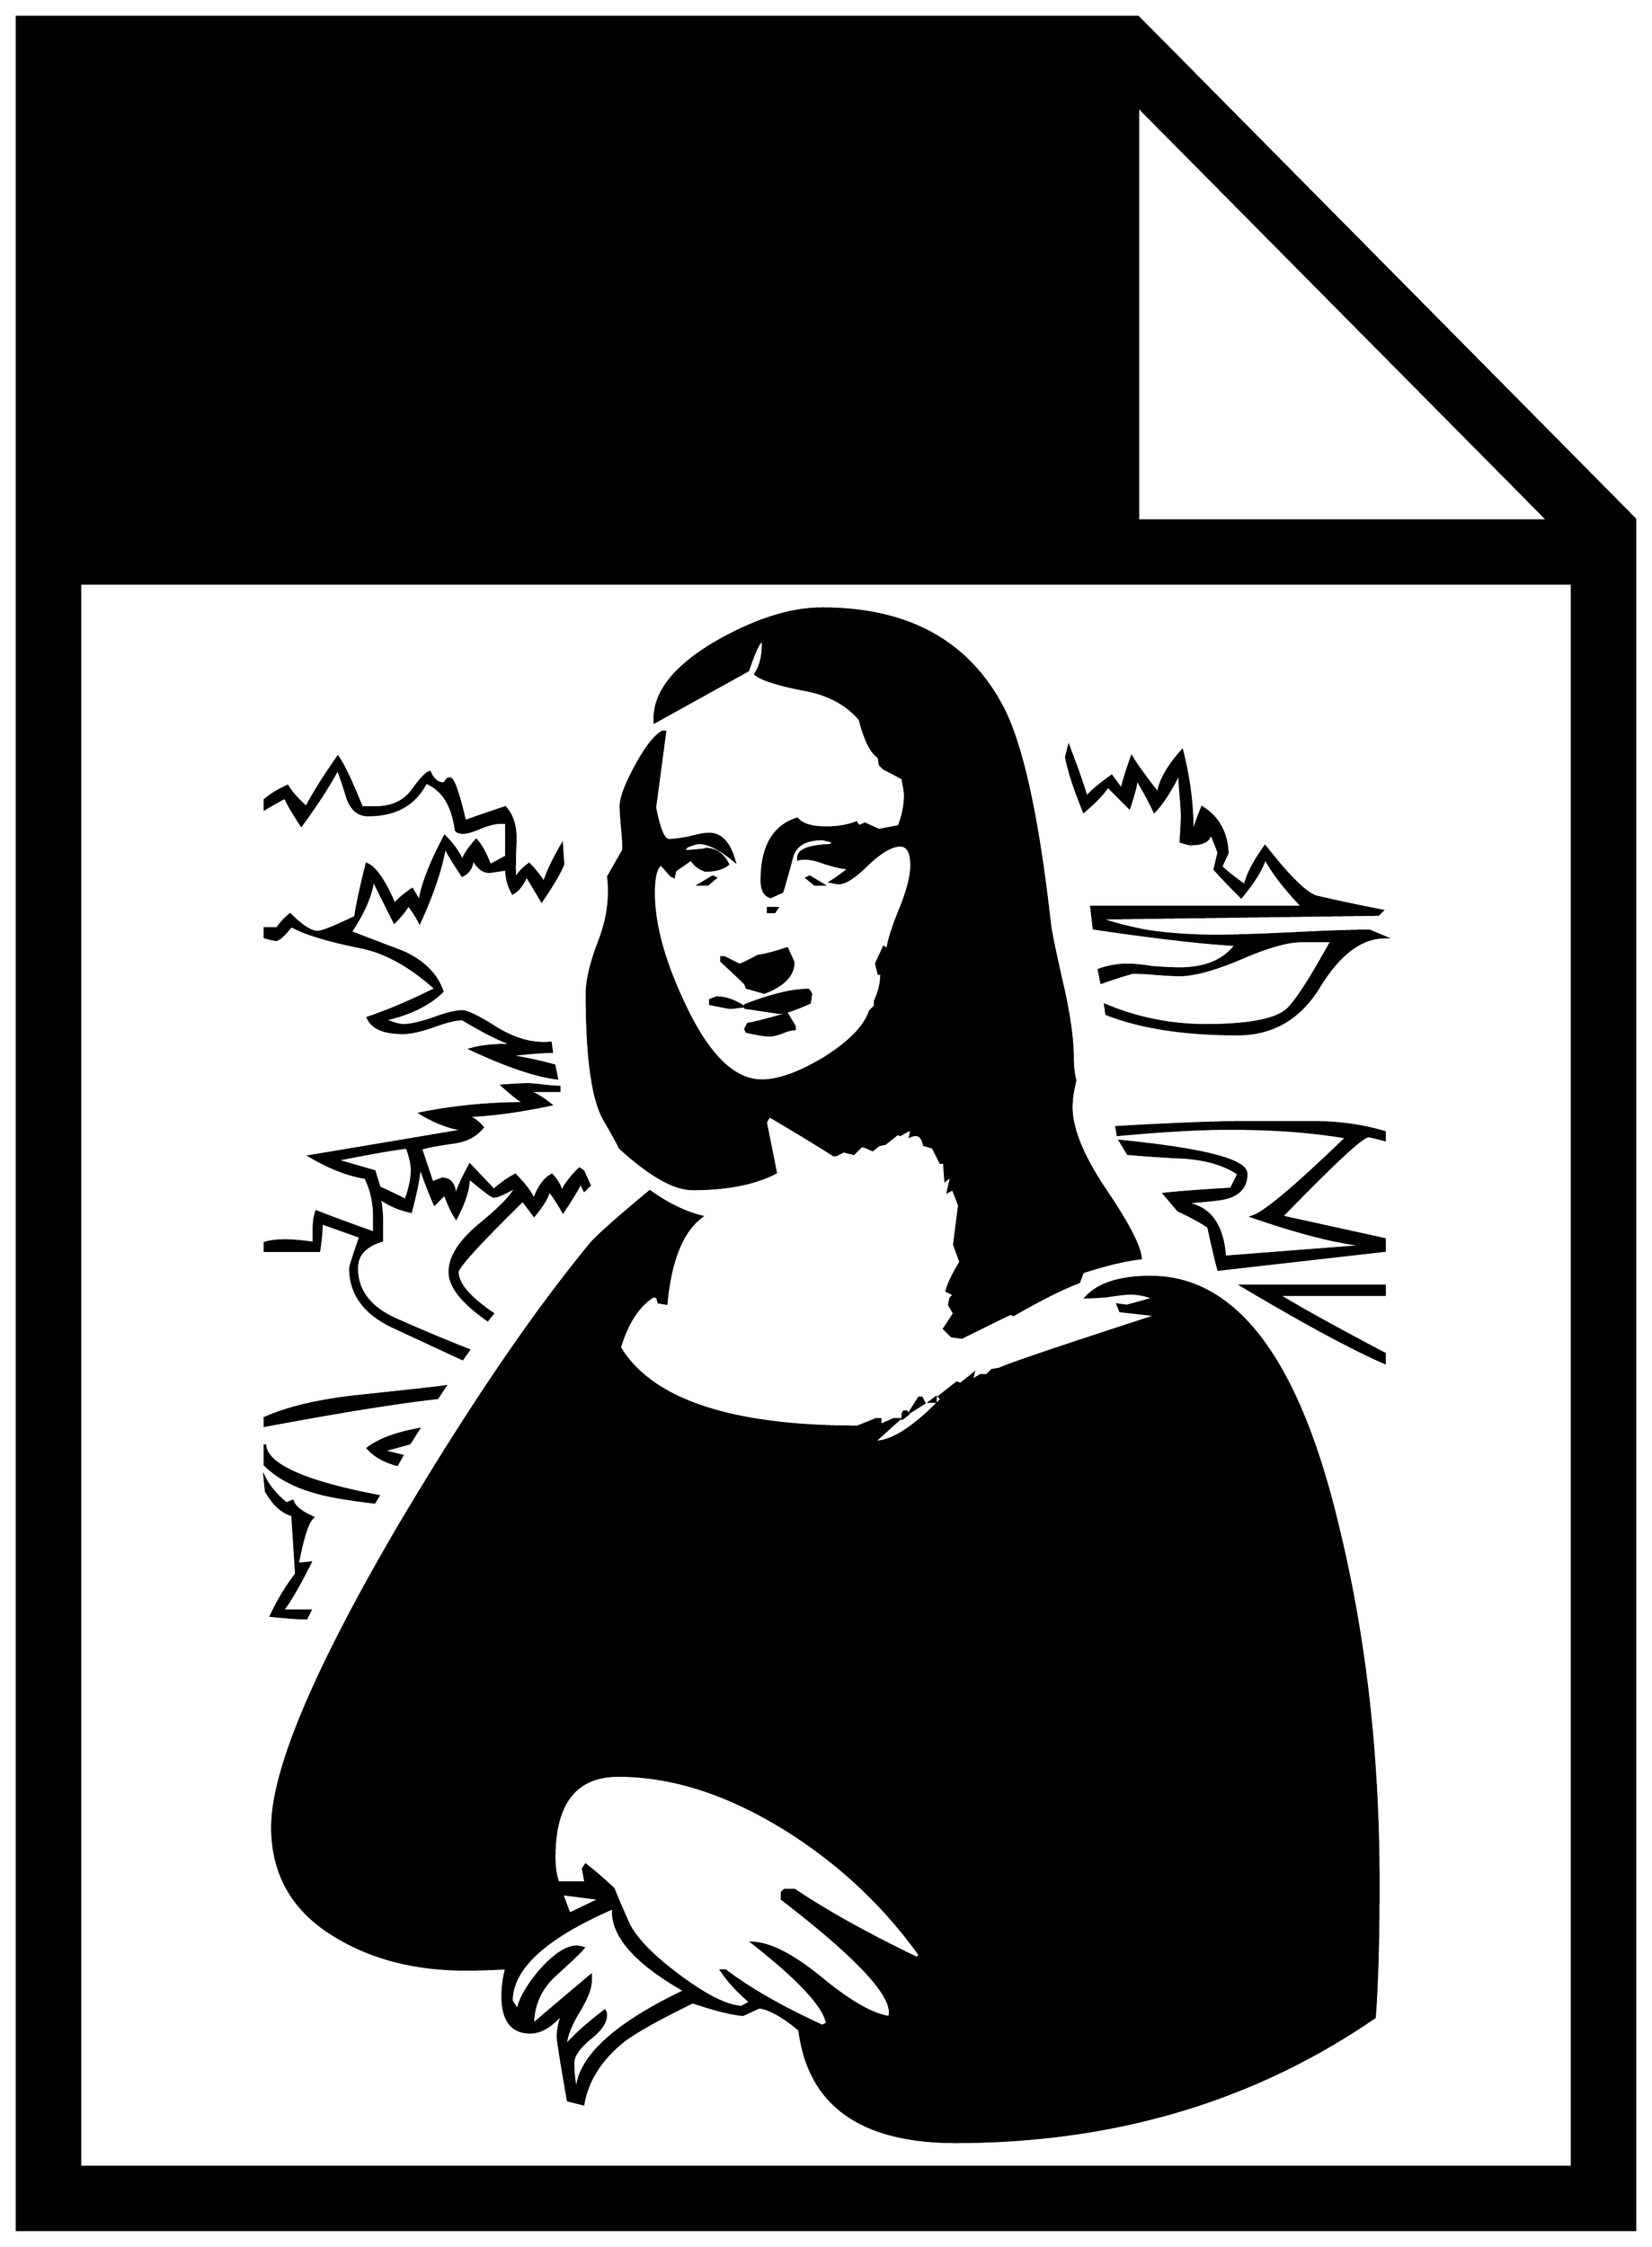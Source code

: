 


\begin{tikzpicture}[y=0.80pt, x=0.80pt, yscale=-1.0, xscale=1.0, inner sep=0pt, outer sep=0pt]
\begin{scope}[shift={(100.0,1779.0)},nonzero rule]
  \path[draw=.,fill=.,line width=1.600pt] (1458.0,224.0) --
    (172.0,224.0) -- (172.0,-1534.0) -- (1063.0,-1534.0) --
    (1458.0,-1135.0) -- (1458.0,224.0) -- cycle(1389.0,-1134.0)
    -- (1063.0,-1463.0) -- (1063.0,-1134.0) -- (1389.0,-1134.0)
    -- cycle(1408.0,174.0) -- (1408.0,-1084.0) --
    (222.0,-1084.0) -- (222.0,174.0) -- (1408.0,174.0) --
    cycle(1259.0,-803.0) .. controls (1240.333,-803.0) and
    (1223.0,-790.0) .. (1207.0,-764.0) .. controls
    (1191.667,-738.667) and (1170.0,-726.0) .. (1142.0,-726.0) ..
    controls (1100.0,-726.0) and (1065.333,-731.333) ..
    (1038.0,-742.0) -- (1037.0,-749.0) .. controls
    (1062.333,-738.333) and (1089.0,-733.0) .. (1117.0,-733.0) ..
    controls (1149.0,-733.0) and (1170.0,-736.667) ..
    (1180.0,-744.0) .. controls (1186.667,-748.667) and
    (1199.0,-767.333) .. (1217.0,-800.0) -- (1193.0,-800.0) ..
    controls (1181.667,-800.0) and (1165.333,-795.333) ..
    (1144.0,-786.0) .. controls (1123.333,-777.333) and
    (1107.333,-773.0) .. (1096.0,-773.0) .. controls
    (1092.0,-773.0) and (1085.667,-773.333) .. (1077.0,-774.0) ..
    controls (1069.0,-774.667) and (1063.0,-775.0) ..
    (1059.0,-775.0) .. controls (1051.667,-773.0) and
    (1043.333,-770.333) .. (1034.0,-767.0) -- (1032.0,-777.0) ..
    controls (1039.333,-779.667) and (1047.0,-781.0) ..
    (1055.0,-781.0) .. controls (1059.667,-781.0) and
    (1066.333,-780.333) .. (1075.0,-779.0) .. controls
    (1084.333,-778.333) and (1091.333,-778.0) .. (1096.0,-778.0) ..
    controls (1116.667,-778.0) and (1131.667,-784.333) ..
    (1141.0,-797.0) .. controls (1115.667,-798.333) and
    (1078.0,-802.667) .. (1028.0,-810.0) -- (1026.0,-827.0) --
    (1194.0,-827.0) .. controls (1180.0,-841.667) and
    (1170.0,-854.667) .. (1164.0,-866.0) .. controls
    (1161.333,-857.333) and (1155.0,-847.0) .. (1145.0,-835.0) ..
    controls (1135.667,-844.333) and (1128.667,-851.667) ..
    (1124.0,-857.0) .. controls (1126.0,-865.0) and
    (1127.0,-869.333) .. (1127.0,-870.0) .. controls
    (1127.0,-871.333) and (1124.667,-877.333) .. (1120.0,-888.0) ..
    controls (1121.333,-880.667) and (1116.333,-877.0) ..
    (1105.0,-877.0) .. controls (1103.667,-877.0) and
    (1101.0,-877.667) .. (1097.0,-879.0) .. controls
    (1097.667,-888.333) and (1098.0,-895.0) .. (1098.0,-899.0) ..
    controls (1098.0,-903.0) and (1097.667,-908.667) ..
    (1097.0,-916.0) .. controls (1096.333,-924.0) and
    (1096.0,-930.0) .. (1096.0,-934.0) .. controls
    (1088.667,-919.333) and (1082.0,-909.0) .. (1076.0,-903.0) ..
    controls (1073.333,-909.0) and (1068.667,-917.667) ..
    (1062.0,-929.0) .. controls (1061.333,-923.667) and
    (1059.333,-916.0) .. (1056.0,-906.0) -- (1039.0,-923.0) ..
    controls (1035.667,-917.667) and (1029.333,-911.0) ..
    (1020.0,-903.0) .. controls (1012.667,-921.0) and
    (1008.0,-935.333) .. (1006.0,-946.0) -- (1008.0,-954.0) ..
    controls (1014.667,-936.667) and (1019.333,-923.333) ..
    (1022.0,-914.0) .. controls (1026.0,-918.667) and
    (1032.667,-924.333) .. (1042.0,-931.0) -- (1050.0,-920.0) ..
    controls (1051.333,-926.0) and (1054.0,-934.667) ..
    (1058.0,-946.0) .. controls (1062.0,-939.333) and
    (1069.0,-929.667) .. (1079.0,-917.0) .. controls
    (1080.333,-927.0) and (1086.667,-938.333) .. (1098.0,-951.0) ..
    controls (1104.0,-927.0) and (1106.667,-904.333) ..
    (1106.0,-883.0) .. controls (1107.333,-888.333) and
    (1110.0,-896.0) .. (1114.0,-906.0) .. controls
    (1126.667,-898.0) and (1133.333,-886.0) .. (1134.0,-870.0) --
    (1129.0,-859.0) .. controls (1133.0,-855.0) and
    (1139.333,-850.0) .. (1148.0,-844.0) .. controls
    (1150.0,-852.667) and (1155.333,-863.0) .. (1164.0,-875.0) ..
    controls (1183.333,-850.333) and (1197.0,-837.0) ..
    (1205.0,-835.0) .. controls (1222.333,-831.0) and
    (1239.667,-827.333) .. (1257.0,-824.0) -- (1254.0,-821.0) --
    (1032.0,-818.0) .. controls (1040.0,-814.667) and
    (1052.333,-811.333) .. (1069.0,-808.0) .. controls
    (1086.333,-805.333) and (1105.0,-804.0) .. (1125.0,-804.0) ..
    controls (1139.0,-804.0) and (1159.667,-804.667) ..
    (1187.0,-806.0) .. controls (1214.333,-807.333) and
    (1234.333,-808.0) .. (1247.0,-808.0) -- (1259.0,-803.0) --
    cycle(1259.0,-554.0) -- (1127.0,-539.0) .. controls
    (1125.0,-546.333) and (1122.333,-557.667) .. (1119.0,-573.0) ..
    controls (1113.0,-577.0) and (1105.0,-581.333) ..
    (1095.0,-586.0) -- (1084.0,-599.0) .. controls
    (1096.0,-600.333) and (1113.667,-601.667) .. (1137.0,-603.0) --
    (1143.0,-615.0) .. controls (1132.333,-622.333) and
    (1118.0,-626.667) .. (1100.0,-628.0) .. controls
    (1085.333,-628.667) and (1070.333,-629.667) .. (1055.0,-631.0) --
    (1049.0,-641.0) .. controls (1115.667,-634.333) and
    (1149.0,-625.667) .. (1149.0,-615.0) .. controls
    (1149.0,-603.667) and (1142.0,-597.0) .. (1128.0,-595.0) ..
    controls (1117.333,-593.667) and (1106.333,-592.667) ..
    (1095.0,-592.0) .. controls (1117.667,-591.333) and
    (1130.0,-577.0) .. (1132.0,-549.0) -- (1248.0,-558.0) ..
    controls (1226.0,-559.333) and (1194.667,-567.0) ..
    (1154.0,-581.0) .. controls (1163.333,-583.667) and
    (1188.333,-604.667) .. (1229.0,-644.0) .. controls
    (1201.667,-648.667) and (1170.667,-651.0) .. (1136.0,-651.0) ..
    controls (1112.667,-651.0) and (1083.0,-649.333) ..
    (1047.0,-646.0) -- (1046.0,-652.0) .. controls
    (1092.0,-654.667) and (1127.333,-656.0) .. (1152.0,-656.0) --
    (1200.0,-656.0) .. controls (1222.0,-656.0) and
    (1241.667,-653.333) .. (1259.0,-648.0) -- (1259.0,-642.0) ..
    controls (1251.667,-644.0) and (1247.333,-645.0) ..
    (1246.0,-645.0) .. controls (1241.333,-645.0) and
    (1218.333,-623.667) .. (1177.0,-581.0) -- (1259.0,-563.0) --
    (1259.0,-554.0) -- cycle(1259.0,-465.0) .. controls
    (1233.0,-476.333) and (1195.333,-496.667) .. (1146.0,-526.0) --
    (1259.0,-526.0) -- (1259.0,-519.0) -- (1174.0,-519.0) ..
    controls (1192.667,-507.667) and (1221.0,-492.0) ..
    (1259.0,-472.0) -- (1259.0,-465.0) -- cycle(812.0,-845.0) --
    (806.0,-845.0) -- (800.0,-850.0) -- (802.0,-851.0) --
    (812.0,-845.0) -- cycle(1065.0,-548.0) .. controls
    (1053.0,-546.667) and (1037.667,-543.0) .. (1019.0,-537.0) --
    (1016.0,-529.0) .. controls (1003.333,-524.333) and
    (986.0,-515.667) .. (964.0,-503.0) -- (962.0,-504.0) ..
    controls (961.333,-504.0) and (948.333,-497.667) .. (923.0,-485.0)
    -- (915.0,-486.0) -- (909.0,-492.0) -- (917.0,-504.0) --
    (913.0,-511.0) -- (914.0,-516.0) -- (917.0,-519.0) --
    (911.0,-522.0) .. controls (912.333,-527.333) and (916.0,-535.0)
    .. (922.0,-545.0) -- (917.0,-559.0) -- (921.0,-590.0) --
    (916.0,-603.0) -- (912.0,-601.0) -- (915.0,-614.0) --
    (910.0,-610.0) -- (909.0,-624.0) -- (906.0,-624.0) --
    (900.0,-636.0) -- (893.0,-638.0) .. controls (891.667,-645.333)
    and (888.0,-647.667) .. (882.0,-645.0) -- (883.0,-649.0) --
    (881.0,-650.0) -- (874.0,-646.0) -- (872.0,-647.0) --
    (862.0,-639.0) -- (857.0,-638.0) -- (852.0,-634.0) --
    (845.0,-637.0) -- (843.0,-637.0) -- (837.0,-631.0) --
    (829.0,-633.0) -- (823.0,-630.0) -- (821.0,-630.0) ..
    controls (809.667,-637.333) and (792.667,-647.667) .. (770.0,-661.0)
    -- (767.0,-656.0) -- (775.0,-616.0) .. controls
    (758.333,-607.333) and (736.333,-603.0) .. (709.0,-603.0) ..
    controls (694.333,-603.0) and (675.0,-614.0) .. (651.0,-636.0)
    .. controls (650.333,-638.0) and (646.333,-645.333) ..
    (639.0,-658.0) .. controls (629.667,-674.0) and (625.0,-707.333)
    .. (625.0,-758.0) .. controls (625.0,-768.667) and
    (628.333,-782.667) .. (635.0,-800.0) .. controls (641.667,-817.333)
    and (644.0,-834.333) .. (642.0,-851.0) -- (654.0,-872.0) --
    (654.0,-876.0) .. controls (654.0,-879.333) and (653.667,-884.333)
    .. (653.0,-891.0) .. controls (652.333,-898.333) and
    (652.0,-903.667) .. (652.0,-907.0) .. controls (652.0,-913.667)
    and (656.0,-924.333) .. (664.0,-939.0) .. controls
    (672.0,-953.667) and (679.0,-962.667) .. (685.0,-966.0) --
    (687.0,-966.0) -- (679.0,-906.0) .. controls (682.333,-888.667)
    and (686.0,-880.0) .. (690.0,-880.0) .. controls
    (693.333,-880.0) and (698.667,-880.667) .. (706.0,-882.0) ..
    controls (713.333,-884.0) and (718.667,-885.0) .. (722.0,-885.0)
    .. controls (731.333,-885.0) and (738.0,-878.0) ..
    (742.0,-864.0) .. controls (730.667,-873.333) and (721.333,-878.0)
    .. (714.0,-878.0) .. controls (712.667,-878.0) and
    (709.333,-877.0) .. (704.0,-875.0) -- (702.0,-871.0) ..
    controls (718.667,-872.333) and (724.333,-873.0) .. (719.0,-873.0)
    .. controls (727.0,-873.0) and (733.0,-869.0) ..
    (737.0,-861.0) .. controls (733.0,-857.667) and (727.0,-856.0)
    .. (719.0,-856.0) .. controls (713.667,-858.0) and
    (710.0,-861.0) .. (708.0,-865.0) -- (695.0,-856.0) --
    (694.0,-851.0) -- (692.0,-852.0) -- (684.0,-861.0) ..
    controls (680.0,-859.0) and (678.0,-851.333) .. (678.0,-838.0)
    .. controls (678.0,-812.667) and (686.333,-782.667) ..
    (703.0,-748.0) .. controls (721.667,-708.667) and (742.0,-689.0)
    .. (764.0,-689.0) .. controls (777.333,-689.0) and
    (794.0,-695.0) .. (814.0,-707.0) .. controls (834.0,-719.667)
    and (846.0,-732.0) .. (850.0,-744.0) -- (854.0,-748.0) --
    (854.0,-752.0) .. controls (857.333,-759.333) and (859.0,-766.0)
    .. (859.0,-772.0) -- (861.0,-774.0) -- (857.0,-774.0) --
    (855.0,-782.0) -- (861.0,-795.0) -- (864.0,-793.0) ..
    controls (864.667,-799.667) and (868.0,-810.333) .. (874.0,-825.0)
    .. controls (880.0,-839.667) and (883.0,-851.333) ..
    (883.0,-860.0) .. controls (883.0,-870.667) and (880.0,-876.0)
    .. (874.0,-876.0) .. controls (867.333,-876.0) and
    (858.667,-871.0) .. (848.0,-861.0) .. controls (838.0,-851.0)
    and (830.333,-846.0) .. (825.0,-846.0) .. controls
    (824.333,-846.0) and (822.333,-846.333) .. (819.0,-847.0) ..
    controls (822.333,-849.0) and (827.0,-852.333) .. (833.0,-857.0)
    -- (832.0,-858.0) .. controls (828.667,-858.0) and
    (822.667,-859.333) .. (814.0,-862.0) .. controls (805.333,-865.333)
    and (798.333,-866.333) .. (793.0,-865.0) -- (793.0,-866.0) ..
    controls (793.0,-872.0) and (801.333,-875.333) .. (818.0,-876.0)
    -- (822.0,-878.0) .. controls (819.333,-879.333) and
    (816.0,-880.333) .. (812.0,-881.0) .. controls (798.667,-881.0)
    and (790.667,-876.333) .. (788.0,-867.0) .. controls
    (783.333,-849.667) and (780.667,-840.333) .. (780.0,-839.0) --
    (771.0,-835.0) .. controls (766.333,-836.333) and (764.0,-840.667)
    .. (764.0,-848.0) .. controls (764.0,-874.667) and
    (773.333,-891.0) .. (792.0,-897.0) .. controls (796.0,-892.333)
    and (803.667,-890.0) .. (815.0,-890.0) .. controls
    (824.333,-890.0) and (832.333,-891.333) .. (839.0,-894.0) --
    (841.0,-891.0) -- (846.0,-893.0) -- (857.0,-888.0) ..
    controls (860.333,-888.667) and (865.667,-889.667) .. (873.0,-891.0)
    .. controls (876.333,-899.667) and (878.0,-908.0) ..
    (878.0,-916.0) .. controls (878.0,-917.333) and (877.333,-921.667)
    .. (876.0,-929.0) .. controls (872.667,-931.0) and
    (867.667,-933.667) .. (861.0,-937.0) -- (858.0,-940.0) --
    (857.0,-946.0) .. controls (851.0,-950.0) and (846.0,-960.0)
    .. (842.0,-976.0) .. controls (831.333,-988.667) and
    (816.0,-996.667) .. (796.0,-1000.0) .. controls
    (776.0,-1004.0) and (763.667,-1008.0) .. (759.0,-1012.0) ..
    controls (763.0,-1018.0) and (765.0,-1026.0) ..
    (765.0,-1036.0) .. controls (765.0,-1036.667) and
    (764.667,-1037.667) .. (764.0,-1039.0) .. controls
    (761.333,-1037.0) and (757.667,-1029.0) .. (753.0,-1015.0) --
    (679.0,-974.0) .. controls (677.667,-996.667) and
    (694.333,-1018.0) .. (729.0,-1038.0) .. controls
    (759.667,-1055.333) and (787.333,-1064.0) .. (812.0,-1064.0) ..
    controls (880.667,-1064.0) and (928.667,-1037.333) ..
    (956.0,-984.0) .. controls (971.333,-953.333) and (983.667,-896.0)
    .. (993.0,-812.0) .. controls (994.333,-803.333) and
    (998.0,-786.0) .. (1004.0,-760.0) .. controls
    (1008.667,-738.0) and (1011.0,-720.333) .. (1011.0,-707.0) ..
    controls (1011.0,-700.333) and (1011.667,-694.333) ..
    (1013.0,-689.0) .. controls (1011.0,-681.0) and
    (1010.0,-674.0) .. (1010.0,-668.0) .. controls
    (1010.0,-650.667) and (1019.0,-628.667) .. (1037.0,-602.0) ..
    controls (1055.0,-575.333) and (1064.333,-557.333) ..
    (1065.0,-548.0) -- cycle(776.0,-826.0) -- (774.0,-823.0) --
    (769.0,-823.0) -- (769.0,-826.0) -- (776.0,-826.0) --
    cycle(727.0,-850.0) -- (721.0,-845.0) -- (715.0,-845.0) --
    (725.0,-851.0) -- (727.0,-850.0) -- cycle(789.0,-783.0) ..
    controls (789.0,-773.0) and (781.333,-765.0) .. (766.0,-759.0)
    -- (752.0,-763.0) -- (751.0,-766.0) .. controls
    (747.0,-770.0) and (740.667,-776.0) .. (732.0,-784.0) --
    (732.0,-787.0) -- (734.0,-787.0) -- (746.0,-781.0) ..
    controls (747.333,-781.0) and (752.333,-783.333) .. (761.0,-788.0)
    .. controls (766.333,-788.667) and (774.0,-790.667) ..
    (784.0,-794.0) -- (789.0,-783.0) -- cycle(803.0,-758.0) --
    (802.0,-751.0) .. controls (790.0,-745.667) and (782.0,-743.0)
    .. (778.0,-743.0) .. controls (778.0,-743.0) and
    (769.0,-744.333) .. (751.0,-747.0) -- (751.0,-749.0) ..
    controls (771.667,-757.0) and (788.333,-761.0) .. (801.0,-761.0)
    -- (803.0,-758.0) -- cycle(790.0,-730.0) .. controls
    (787.333,-730.0) and (783.667,-729.0) .. (779.0,-727.0) ..
    controls (775.0,-725.667) and (772.0,-725.0) .. (770.0,-725.0)
    .. controls (766.667,-725.0) and (760.667,-726.0) ..
    (752.0,-728.0) -- (751.0,-730.0) -- (753.0,-734.0) ..
    controls (760.333,-735.333) and (770.667,-738.0) .. (784.0,-742.0)
    -- (790.0,-732.0) -- (790.0,-730.0) -- cycle(749.0,-748.0)
    .. controls (747.0,-748.0) and (744.333,-747.667) ..
    (741.0,-747.0) -- (738.0,-747.0) -- (723.0,-750.0) --
    (723.0,-753.0) -- (728.0,-755.0) .. controls (734.667,-755.0)
    and (741.667,-752.667) .. (749.0,-748.0) -- cycle(902.0,-434.0)
    -- (898.0,-434.0) -- (902.0,-437.0) -- (902.0,-434.0) --
    cycle(893.0,-433.0) -- (882.0,-426.0) -- (889.0,-437.0) --
    (891.0,-437.0) -- (893.0,-433.0) -- cycle(606.0,-861.0) ..
    controls (603.333,-854.333) and (597.667,-844.667) .. (589.0,-832.0)
    .. controls (586.333,-836.667) and (582.333,-843.333) ..
    (577.0,-852.0) .. controls (573.667,-844.667) and (570.0,-840.0)
    .. (566.0,-838.0) .. controls (562.667,-844.0) and
    (561.0,-850.333) .. (561.0,-857.0) .. controls (552.333,-855.667)
    and (547.667,-855.0) .. (547.0,-855.0) .. controls
    (542.333,-855.0) and (538.0,-858.667) .. (534.0,-866.0) ..
    controls (534.0,-859.333) and (531.333,-854.667) .. (526.0,-852.0)
    .. controls (519.333,-862.0) and (514.667,-869.667) ..
    (512.0,-875.0) .. controls (509.333,-858.333) and (502.667,-838.333)
    .. (492.0,-815.0) .. controls (490.0,-819.0) and
    (487.0,-823.667) .. (483.0,-829.0) .. controls (481.0,-825.0)
    and (477.333,-820.333) .. (472.0,-815.0) -- (455.0,-849.0) ..
    controls (453.667,-837.0) and (447.667,-823.0) .. (437.0,-807.0)
    .. controls (451.0,-801.667) and (465.0,-796.333) ..
    (479.0,-791.0) .. controls (495.0,-783.667) and (505.333,-773.333)
    .. (510.0,-760.0) .. controls (499.333,-749.333) and
    (483.333,-741.667) .. (462.0,-737.0) .. controls (464.0,-737.0)
    and (466.667,-736.333) .. (470.0,-735.0) .. controls
    (474.0,-733.667) and (477.0,-733.0) .. (479.0,-733.0) ..
    controls (484.333,-733.0) and (492.0,-734.667) .. (502.0,-738.0)
    .. controls (512.667,-742.0) and (520.667,-744.0) ..
    (526.0,-744.0) .. controls (530.0,-744.0) and (539.333,-739.333)
    .. (554.0,-730.0) .. controls (568.667,-721.333) and
    (582.667,-717.667) .. (596.0,-719.0) -- (597.0,-712.0) ..
    controls (589.0,-712.0) and (577.0,-711.0) .. (561.0,-709.0)
    .. controls (574.333,-707.0) and (587.0,-704.333) ..
    (599.0,-701.0) -- (601.0,-691.0) .. controls (584.333,-693.0)
    and (561.667,-700.667) .. (533.0,-714.0) .. controls
    (542.333,-716.667) and (554.0,-717.667) .. (568.0,-717.0) ..
    controls (556.667,-721.0) and (542.667,-728.0) .. (526.0,-738.0)
    .. controls (520.667,-738.0) and (512.667,-736.0) ..
    (502.0,-732.0) .. controls (492.0,-728.667) and (484.333,-727.0)
    .. (479.0,-727.0) .. controls (463.667,-727.0) and
    (454.333,-731.0) .. (451.0,-739.0) .. controls (467.0,-744.333)
    and (485.0,-752.0) .. (505.0,-762.0) .. controls
    (485.0,-780.0) and (465.333,-791.0) .. (446.0,-795.0) ..
    controls (419.333,-800.333) and (400.667,-806.0) .. (390.0,-812.0)
    .. controls (384.0,-804.667) and (380.0,-801.0) ..
    (378.0,-801.0) .. controls (376.667,-801.0) and (373.667,-801.667)
    .. (369.0,-803.0) -- (369.0,-810.0) -- (379.0,-810.0) ..
    controls (381.0,-813.333) and (384.333,-817.0) .. (389.0,-821.0)
    .. controls (398.333,-811.667) and (405.667,-807.0) ..
    (411.0,-807.0) .. controls (414.333,-807.0) and (424.333,-811.0)
    .. (441.0,-819.0) .. controls (442.333,-828.333) and
    (445.333,-842.333) .. (450.0,-861.0) .. controls (456.667,-858.333)
    and (464.0,-847.667) .. (472.0,-829.0) .. controls
    (474.667,-832.333) and (479.333,-836.333) .. (486.0,-841.0) --
    (492.0,-831.0) .. controls (494.0,-844.333) and (500.667,-861.667)
    .. (512.0,-883.0) .. controls (518.667,-876.333) and
    (523.333,-869.667) .. (526.0,-863.0) .. controls (527.333,-867.667)
    and (531.0,-873.333) .. (537.0,-880.0) .. controls
    (540.333,-876.667) and (544.0,-870.0) .. (548.0,-860.0) --
    (561.0,-867.0) -- (561.0,-894.0) -- (556.0,-894.0) ..
    controls (552.0,-894.0) and (546.667,-892.667) .. (540.0,-890.0)
    .. controls (534.0,-887.333) and (529.333,-886.0) ..
    (526.0,-886.0) .. controls (525.333,-886.0) and (524.0,-886.333)
    .. (522.0,-887.0) -- (521.0,-888.0) .. controls
    (518.333,-908.0) and (510.333,-920.667) .. (497.0,-926.0) ..
    controls (488.333,-908.667) and (473.0,-900.0) .. (451.0,-900.0)
    .. controls (443.667,-900.0) and (438.333,-904.333) ..
    (435.0,-913.0) .. controls (432.333,-921.667) and (429.667,-929.667)
    .. (427.0,-937.0) .. controls (420.333,-924.333) and
    (410.667,-909.333) .. (398.0,-892.0) .. controls (392.667,-900.0)
    and (388.333,-907.333) .. (385.0,-914.0) .. controls
    (381.0,-912.0) and (375.667,-909.0) .. (369.0,-905.0) --
    (369.0,-912.0) .. controls (373.667,-916.0) and (379.667,-919.667)
    .. (387.0,-923.0) .. controls (389.667,-918.333) and
    (394.667,-912.667) .. (402.0,-906.0) .. controls (406.667,-915.333)
    and (415.0,-928.667) .. (427.0,-946.0) .. controls
    (431.0,-940.667) and (437.333,-927.333) .. (446.0,-906.0) --
    (457.0,-906.0) .. controls (469.667,-906.0) and (479.333,-910.333)
    .. (486.0,-919.0) .. controls (492.667,-928.333) and
    (497.333,-933.333) .. (500.0,-934.0) .. controls (502.667,-928.0)
    and (506.333,-925.0) .. (511.0,-925.0) .. controls
    (512.333,-925.667) and (513.0,-926.333) .. (513.0,-927.0) ..
    controls (513.667,-928.333) and (514.667,-929.0) .. (516.0,-929.0)
    .. controls (518.667,-929.0) and (522.667,-917.667) ..
    (528.0,-895.0) .. controls (535.333,-897.667) and (546.0,-901.333)
    .. (560.0,-906.0) .. controls (566.0,-899.333) and
    (568.667,-890.0) .. (568.0,-878.0) .. controls (567.333,-861.333)
    and (567.333,-851.667) .. (568.0,-849.0) .. controls
    (570.0,-853.0) and (573.667,-857.0) .. (579.0,-861.0) ..
    controls (583.0,-857.0) and (587.0,-852.0) .. (591.0,-846.0)
    .. controls (593.0,-853.333) and (597.667,-863.333) ..
    (605.0,-876.0) -- (606.0,-861.0) -- cycle(880.0,-424.0) --
    (876.0,-421.0) -- (876.0,-424.0) -- (877.0,-426.0) --
    (879.0,-426.0) -- (880.0,-424.0) -- cycle(627.0,-606.0) --
    (623.0,-602.0) -- (620.0,-608.0) .. controls (617.333,-602.667)
    and (612.667,-595.0) .. (606.0,-585.0) .. controls
    (602.667,-591.0) and (599.0,-596.667) .. (595.0,-602.0) ..
    controls (593.667,-596.667) and (589.667,-590.0) .. (583.0,-582.0)
    -- (574.0,-594.0) .. controls (539.333,-560.0) and
    (522.0,-541.0) .. (522.0,-537.0) .. controls (522.0,-527.667)
    and (531.333,-516.667) .. (550.0,-504.0) -- (546.0,-499.0) ..
    controls (526.0,-513.0) and (516.0,-525.667) .. (516.0,-537.0)
    .. controls (516.0,-548.333) and (523.333,-560.333) ..
    (538.0,-573.0) .. controls (556.0,-587.667) and (566.333,-598.333)
    .. (569.0,-605.0) .. controls (559.667,-599.667) and
    (553.667,-597.0) .. (551.0,-597.0) .. controls (549.667,-597.0)
    and (543.0,-602.0) .. (531.0,-612.0) .. controls
    (531.0,-603.333) and (527.667,-592.667) .. (521.0,-580.0) ..
    controls (518.333,-584.0) and (515.333,-590.333) .. (512.0,-599.0)
    -- (504.0,-591.0) .. controls (500.667,-598.333) and
    (496.667,-608.667) .. (492.0,-622.0) .. controls (492.0,-615.333)
    and (489.667,-603.0) .. (485.0,-585.0) .. controls
    (475.667,-587.0) and (467.333,-590.667) .. (460.0,-596.0) ..
    controls (461.333,-590.667) and (462.0,-584.0) .. (462.0,-576.0)
    -- (462.0,-562.0) .. controls (448.667,-558.0) and
    (442.0,-550.667) .. (442.0,-540.0) .. controls (442.0,-521.333)
    and (453.333,-507.333) .. (476.0,-498.0) .. controls
    (494.0,-490.0) and (512.333,-482.333) .. (531.0,-475.0) --
    (526.0,-468.0) .. controls (507.333,-476.667) and (488.667,-485.333)
    .. (470.0,-494.0) .. controls (448.0,-504.667) and
    (437.0,-520.0) .. (437.0,-540.0) .. controls (437.0,-541.333)
    and (439.667,-549.667) .. (445.0,-565.0) -- (414.0,-576.0) ..
    controls (414.0,-570.0) and (413.333,-562.667) .. (412.0,-554.0)
    -- (369.0,-554.0) -- (369.0,-560.0) .. controls
    (373.0,-561.333) and (378.333,-562.0) .. (385.0,-562.0) ..
    controls (391.0,-562.0) and (398.667,-561.333) .. (408.0,-560.0)
    -- (408.0,-572.0) .. controls (408.0,-576.667) and
    (408.667,-581.0) .. (410.0,-585.0) .. controls (420.0,-581.0)
    and (435.333,-575.333) .. (456.0,-568.0) -- (456.0,-581.0) ..
    controls (456.0,-592.333) and (453.667,-602.667) .. (449.0,-612.0)
    .. controls (435.667,-614.0) and (421.0,-619.667) ..
    (405.0,-629.0) .. controls (433.0,-633.667) and (474.667,-640.667)
    .. (530.0,-650.0) .. controls (518.667,-650.667) and
    (506.333,-655.0) .. (493.0,-663.0) .. controls (519.667,-668.333)
    and (547.333,-671.0) .. (576.0,-671.0) .. controls
    (571.333,-673.667) and (565.333,-678.333) .. (558.0,-685.0) ..
    controls (567.333,-685.667) and (574.0,-686.0) .. (578.0,-686.0)
    .. controls (580.667,-686.0) and (584.667,-685.667) ..
    (590.0,-685.0) .. controls (596.0,-684.333) and (600.333,-684.0)
    .. (603.0,-684.0) -- (603.0,-681.0) -- (576.0,-681.0) ..
    controls (582.0,-679.667) and (588.667,-676.0) .. (596.0,-670.0)
    .. controls (570.667,-664.667) and (548.0,-661.667) ..
    (528.0,-661.0) .. controls (532.667,-660.333) and (537.333,-657.333)
    .. (542.0,-652.0) .. controls (536.667,-645.333) and
    (529.0,-641.333) .. (519.0,-640.0) .. controls (505.0,-638.0)
    and (496.333,-636.333) .. (493.0,-635.0) -- (502.0,-608.0) --
    (510.0,-611.0) .. controls (517.333,-611.0) and (520.667,-605.333)
    .. (520.0,-594.0) .. controls (521.333,-600.667) and
    (525.333,-610.0) .. (532.0,-622.0) -- (551.0,-602.0) ..
    controls (557.0,-607.333) and (562.667,-611.333) .. (568.0,-614.0)
    .. controls (575.333,-606.667) and (580.333,-600.0) ..
    (583.0,-594.0) .. controls (586.333,-604.0) and (591.0,-610.667)
    .. (597.0,-614.0) .. controls (601.0,-610.0) and
    (603.667,-605.333) .. (605.0,-600.0) .. controls (607.0,-605.333)
    and (611.667,-611.667) .. (619.0,-619.0) -- (622.0,-617.0) --
    (627.0,-606.0) -- cycle(1254.0,-52.0) .. controls
    (1254.0,-7.333) and (1253.0,28.333) .. (1251.0,55.0) .. controls
    (1155.0,121.0) and (1044.0,154.0) .. (918.0,154.0) ..
    controls (842.667,154.0) and (801.333,124.333) .. (794.0,65.0) ..
    controls (781.333,54.333) and (770.667,48.333) .. (762.0,47.0) --
    (749.0,53.0) .. controls (740.333,52.333) and (727.0,49.0) ..
    (709.0,43.0) .. controls (683.0,55.667) and (665.0,65.667) ..
    (655.0,73.0) .. controls (636.333,87.667) and (625.333,104.667) ..
    (622.0,124.0) -- (610.0,121.0) .. controls (604.667,90.333) and
    (602.0,73.667) .. (602.0,71.0) .. controls (602.0,63.667) and
    (603.667,56.667) .. (607.0,50.0) .. controls (597.667,61.333) and
    (588.667,67.0) .. (580.0,67.0) .. controls (565.333,67.0) and
    (558.0,57.333) .. (558.0,38.0) .. controls (558.0,31.333) and
    (559.0,24.0) .. (561.0,16.0) .. controls (549.0,16.667) and
    (538.333,17.0) .. (529.0,17.0) .. controls (489.0,17.0) and
    (454.667,8.333) .. (426.0,-9.0) .. controls (392.0,-29.0) and
    (375.0,-58.0) .. (375.0,-96.0) .. controls (375.0,-140.667)
    and (408.333,-220.0) .. (475.0,-334.0) .. controls
    (530.333,-427.333) and (581.0,-502.0) .. (627.0,-558.0) ..
    controls (631.667,-564.0) and (647.667,-578.333) .. (675.0,-601.0)
    .. controls (689.0,-591.0) and (702.667,-584.333) ..
    (716.0,-581.0) .. controls (700.667,-569.667) and (691.333,-546.667)
    .. (688.0,-512.0) -- (682.0,-513.0) -- (681.0,-517.0) --
    (678.0,-518.0) .. controls (666.0,-510.667) and (657.0,-497.0)
    .. (651.0,-477.0) .. controls (676.333,-435.0) and
    (739.333,-414.0) .. (840.0,-414.0) -- (855.0,-420.0) --
    (858.0,-420.0) -- (858.0,-416.0) -- (860.0,-416.0) --
    (869.0,-420.0) -- (873.0,-420.0) -- (853.0,-402.0) --
    (854.0,-402.0) .. controls (867.333,-402.0) and (885.0,-413.333)
    .. (907.0,-436.0) -- (905.0,-438.0) -- (919.0,-449.0) --
    (922.0,-448.0) -- (932.0,-456.0) -- (931.0,-452.0) --
    (933.0,-452.0) -- (938.0,-455.0) -- (943.0,-455.0) --
    (947.0,-459.0) -- (953.0,-460.0) .. controls (957.667,-462.667)
    and (999.0,-476.667) .. (1077.0,-502.0) -- (1076.0,-503.0) --
    (1049.0,-506.0) -- (1047.0,-511.0) -- (1054.0,-510.0) --
    (1076.0,-516.0) .. controls (1070.0,-518.667) and
    (1063.667,-520.0) .. (1057.0,-520.0) .. controls
    (1053.0,-520.0) and (1047.0,-519.333) .. (1039.0,-518.0) ..
    controls (1031.667,-517.333) and (1026.0,-517.0) ..
    (1022.0,-517.0) .. controls (1032.0,-527.667) and
    (1049.0,-533.0) .. (1073.0,-533.0) .. controls
    (1141.0,-533.0) and (1190.667,-466.667) .. (1222.0,-334.0) ..
    controls (1243.333,-246.667) and (1254.0,-152.667) ..
    (1254.0,-52.0) -- cycle(512.0,-446.0) -- (506.0,-437.0) ..
    controls (475.333,-433.667) and (429.667,-426.333) .. (369.0,-415.0)
    -- (369.0,-421.0) .. controls (387.0,-429.0) and
    (410.667,-434.667) .. (440.0,-438.0) .. controls (484.0,-442.667)
    and (508.0,-445.333) .. (512.0,-446.0) -- cycle(491.0,-412.0)
    -- (484.0,-401.0) .. controls (479.333,-399.667) and
    (472.0,-397.667) .. (462.0,-395.0) -- (478.0,-391.0) --
    (474.0,-384.0) .. controls (464.0,-386.667) and (456.333,-391.0)
    .. (451.0,-397.0) .. controls (459.667,-403.667) and
    (473.0,-408.667) .. (491.0,-412.0) -- cycle(459.0,-359.0) --
    (456.0,-354.0) .. controls (434.0,-356.667) and (418.667,-359.333)
    .. (410.0,-362.0) .. controls (392.667,-366.667) and
    (379.0,-374.0) .. (369.0,-384.0) -- (369.0,-400.0) ..
    controls (369.667,-384.0) and (399.667,-370.333) .. (459.0,-359.0)
    -- cycle(407.0,-342.0) .. controls (403.0,-338.667) and
    (399.0,-326.333) .. (395.0,-305.0) -- (405.0,-306.0) ..
    controls (396.333,-288.667) and (389.0,-276.0) .. (383.0,-268.0)
    -- (405.0,-268.0) -- (402.0,-262.0) .. controls
    (396.0,-262.0) and (386.667,-262.667) .. (374.0,-264.0) ..
    controls (380.0,-276.667) and (386.667,-287.667) .. (394.0,-297.0)
    -- (391.0,-344.0) .. controls (383.0,-346.0) and
    (376.0,-352.333) .. (370.0,-363.0) -- (369.0,-373.0) ..
    controls (372.333,-366.333) and (378.0,-359.667) .. (386.0,-353.0)
    -- (391.0,-355.0) .. controls (392.333,-351.0) and
    (396.333,-347.333) .. (403.0,-344.0) -- (407.0,-342.0) --
    cycle(486.0,-618.0) .. controls (486.0,-622.667) and
    (484.667,-628.667) .. (482.0,-636.0) .. controls (470.667,-634.667)
    and (451.667,-631.333) .. (425.0,-626.0) .. controls
    (431.667,-624.0) and (442.0,-621.0) .. (456.0,-617.0) --
    (460.0,-604.0) .. controls (464.667,-602.0) and (471.667,-598.667)
    .. (481.0,-594.0) .. controls (484.333,-603.333) and
    (486.0,-611.333) .. (486.0,-618.0) -- cycle(890.0,6.0) ..
    controls (862.0,-33.333) and (827.0,-66.333) .. (785.0,-93.0) ..
    controls (738.333,-122.333) and (693.333,-137.0) .. (650.0,-137.0)
    .. controls (616.0,-137.0) and (599.0,-115.333) ..
    (599.0,-72.0) .. controls (599.0,-64.0) and (600.0,-57.333) ..
    (602.0,-52.0) -- (624.0,-52.0) -- (622.0,-63.0) --
    (624.0,-66.0) .. controls (629.333,-62.0) and (636.667,-55.667) ..
    (646.0,-47.0) .. controls (648.667,-40.333) and (652.667,-31.0) ..
    (658.0,-19.0) .. controls (664.0,-7.0) and (677.333,6.667) ..
    (698.0,22.0) .. controls (719.333,38.0) and (736.0,46.333) ..
    (748.0,47.0) -- (755.0,43.0) .. controls (745.0,34.333) and
    (737.333,26.0) .. (732.0,18.0) -- (735.0,18.0) .. controls
    (754.333,32.667) and (780.0,47.333) .. (812.0,62.0) --
    (816.0,60.0) .. controls (814.0,46.667) and (794.333,25.333) ..
    (757.0,-4.0) .. controls (771.0,-3.333) and (789.0,6.0) ..
    (811.0,24.0) .. controls (833.667,42.667) and (851.667,53.0) ..
    (865.0,55.0) .. controls (865.667,54.333) and (866.0,53.0) ..
    (866.0,51.0) .. controls (866.0,35.0) and (837.333,5.0) ..
    (780.0,-39.0) -- (780.0,-44.0) -- (782.0,-46.0) --
    (790.0,-46.0) .. controls (814.667,-29.333) and (847.0,-11.333) ..
    (887.0,8.0) -- (890.0,6.0) -- cycle(636.0,-39.0) --
    (605.0,-43.0) -- (611.0,-27.0) -- (636.0,-39.0) --
    cycle(703.0,34.0) .. controls (663.0,11.333) and (644.0,-10.667)
    .. (646.0,-32.0) .. controls (592.0,-8.667) and (565.0,16.0)
    .. (565.0,42.0) -- (570.0,50.0) .. controls (571.333,41.333) and
    (577.333,30.667) .. (588.0,18.0) .. controls (599.333,5.333) and
    (609.0,-1.0) .. (617.0,-1.0) .. controls (617.667,-1.0) and
    (619.333,-0.667) .. (622.0,0.0) .. controls (621.333,1.333) and
    (613.667,8.667) .. (599.0,22.0) .. controls (587.667,32.667) and
    (582.0,45.667) .. (582.0,61.0) .. controls (592.0,52.333) and
    (607.333,39.333) .. (628.0,22.0) -- (628.0,25.0) .. controls
    (628.0,31.667) and (624.667,40.333) .. (618.0,51.0) .. controls
    (611.333,62.333) and (608.0,71.333) .. (608.0,78.0) .. controls
    (614.0,70.667) and (624.333,61.333) .. (639.0,50.0) .. controls
    (639.667,50.667) and (640.0,51.667) .. (640.0,53.0) .. controls
    (640.0,59.0) and (635.667,65.333) .. (627.0,72.0) .. controls
    (618.333,79.333) and (614.0,85.667) .. (614.0,91.0) .. controls
    (614.0,100.333) and (615.0,108.333) .. (617.0,115.0) .. controls
    (617.0,88.333) and (645.667,61.333) .. (703.0,34.0) -- cycle;
\end{scope}

\end{tikzpicture}

